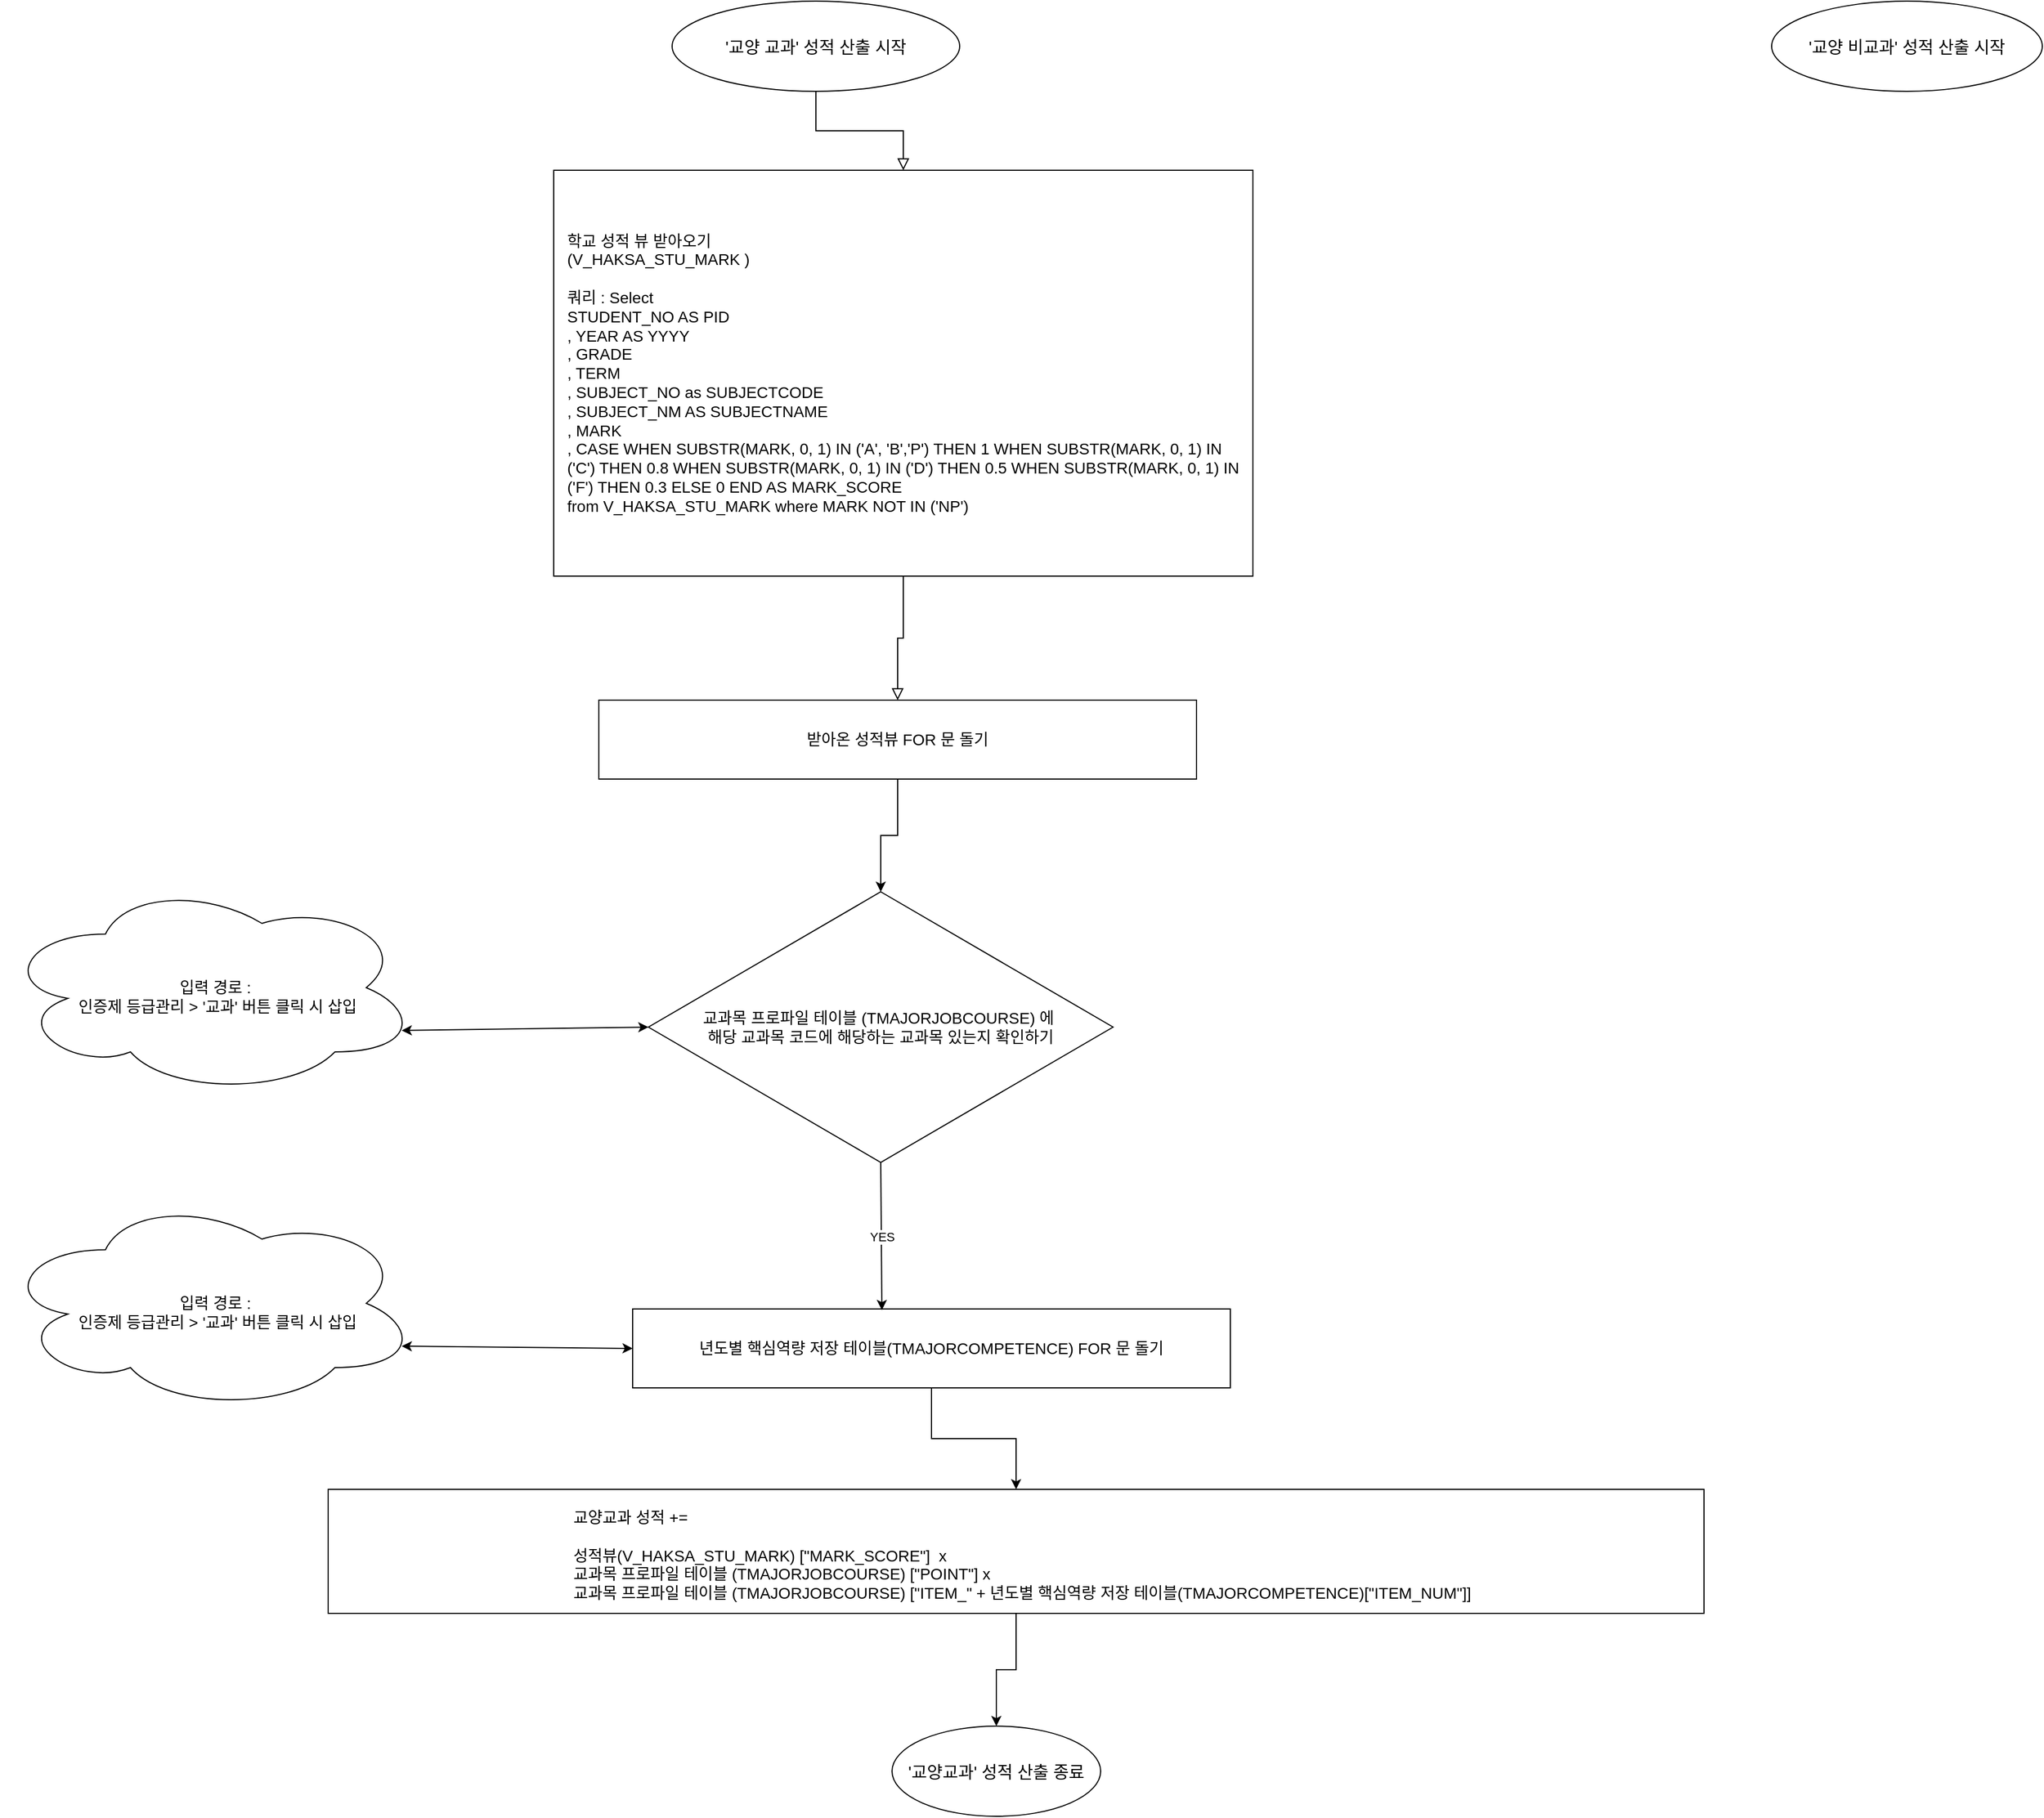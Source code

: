 <mxfile version="24.7.17">
  <diagram id="C5RBs43oDa-KdzZeNtuy" name="Page-1">
    <mxGraphModel dx="2049" dy="1103" grid="1" gridSize="10" guides="1" tooltips="1" connect="1" arrows="1" fold="1" page="1" pageScale="1" pageWidth="827" pageHeight="1169" math="0" shadow="0">
      <root>
        <mxCell id="WIyWlLk6GJQsqaUBKTNV-0" />
        <mxCell id="WIyWlLk6GJQsqaUBKTNV-1" parent="WIyWlLk6GJQsqaUBKTNV-0" />
        <mxCell id="pGIJmbj-0f2mSrclGapS-0" value="" style="rounded=0;html=1;jettySize=auto;orthogonalLoop=1;fontSize=11;endArrow=block;endFill=0;endSize=8;strokeWidth=1;shadow=0;labelBackgroundColor=none;edgeStyle=orthogonalEdgeStyle;exitX=0.5;exitY=1;exitDx=0;exitDy=0;" parent="WIyWlLk6GJQsqaUBKTNV-1" source="pGIJmbj-0f2mSrclGapS-13" target="pGIJmbj-0f2mSrclGapS-18" edge="1">
          <mxGeometry relative="1" as="geometry">
            <mxPoint x="775" y="120" as="sourcePoint" />
            <mxPoint x="740" y="170" as="targetPoint" />
          </mxGeometry>
        </mxCell>
        <mxCell id="pGIJmbj-0f2mSrclGapS-13" value="&#39;교양 교과&#39; 성적 산출 시작" style="ellipse;whiteSpace=wrap;html=1;fontSize=15;" parent="WIyWlLk6GJQsqaUBKTNV-1" vertex="1">
          <mxGeometry x="715" y="30" width="255" height="80" as="geometry" />
        </mxCell>
        <mxCell id="pGIJmbj-0f2mSrclGapS-14" value="&#39;교양교과&#39; 성적 산출 종료" style="ellipse;whiteSpace=wrap;html=1;fontSize=15;" parent="WIyWlLk6GJQsqaUBKTNV-1" vertex="1">
          <mxGeometry x="910" y="1560" width="185" height="80" as="geometry" />
        </mxCell>
        <mxCell id="pGIJmbj-0f2mSrclGapS-15" value="" style="rounded=0;html=1;jettySize=auto;orthogonalLoop=1;fontSize=11;endArrow=block;endFill=0;endSize=8;strokeWidth=1;shadow=0;labelBackgroundColor=none;edgeStyle=orthogonalEdgeStyle;" parent="WIyWlLk6GJQsqaUBKTNV-1" source="pGIJmbj-0f2mSrclGapS-18" target="pGIJmbj-0f2mSrclGapS-19" edge="1">
          <mxGeometry relative="1" as="geometry">
            <mxPoint x="965" y="410" as="sourcePoint" />
            <mxPoint x="980" y="690" as="targetPoint" />
          </mxGeometry>
        </mxCell>
        <mxCell id="pGIJmbj-0f2mSrclGapS-18" value="&lt;span style=&quot;font-size: 14px;&quot;&gt;학교 성적 뷰 받아오기&lt;/span&gt;&lt;div style=&quot;font-size: 14px;&quot;&gt;&lt;div style=&quot;font-size: 14px;&quot;&gt;(V_HAKSA_STU_MARK )&lt;/div&gt;&lt;div style=&quot;font-size: 14px;&quot;&gt;&lt;br style=&quot;font-size: 14px;&quot;&gt;&lt;/div&gt;&lt;div style=&quot;font-size: 14px;&quot;&gt;&lt;div style=&quot;font-size: 14px;&quot;&gt;쿼리 : Select&amp;nbsp;&lt;/div&gt;&lt;div style=&quot;font-size: 14px;&quot;&gt;STUDENT_NO AS PID&lt;/div&gt;&lt;div style=&quot;font-size: 14px;&quot;&gt;, YEAR AS YYYY&lt;/div&gt;&lt;div style=&quot;font-size: 14px;&quot;&gt;, GRADE&lt;/div&gt;&lt;div style=&quot;font-size: 14px;&quot;&gt;, TERM&lt;/div&gt;&lt;div style=&quot;font-size: 14px;&quot;&gt;, SUBJECT_NO as SUBJECTCODE&lt;/div&gt;&lt;div style=&quot;font-size: 14px;&quot;&gt;, SUBJECT_NM AS SUBJECTNAME&lt;/div&gt;&lt;div style=&quot;font-size: 14px;&quot;&gt;, MARK&lt;/div&gt;&lt;div style=&quot;font-size: 14px;&quot;&gt;, CASE WHEN SUBSTR(MARK, 0, 1) IN (&#39;A&#39;, &#39;B&#39;,&#39;P&#39;) THEN 1 WHEN SUBSTR(MARK, 0, 1) IN (&#39;C&#39;) THEN 0.8 WHEN SUBSTR(MARK, 0, 1) IN (&#39;D&#39;) THEN 0.5 WHEN SUBSTR(MARK, 0, 1) IN (&#39;F&#39;) THEN 0.3 ELSE 0 END AS MARK_SCORE&amp;nbsp;&lt;/div&gt;&lt;div style=&quot;font-size: 14px;&quot;&gt;from V_HAKSA_STU_MARK where MARK NOT IN (&#39;NP&#39;)&lt;/div&gt;&lt;/div&gt;&lt;/div&gt;" style="rounded=0;whiteSpace=wrap;html=1;align=left;spacingLeft=10;fontSize=14;" parent="WIyWlLk6GJQsqaUBKTNV-1" vertex="1">
          <mxGeometry x="610" y="180" width="620" height="360" as="geometry" />
        </mxCell>
        <mxCell id="pGIJmbj-0f2mSrclGapS-21" style="edgeStyle=orthogonalEdgeStyle;rounded=0;orthogonalLoop=1;jettySize=auto;html=1;" parent="WIyWlLk6GJQsqaUBKTNV-1" source="pGIJmbj-0f2mSrclGapS-19" target="pGIJmbj-0f2mSrclGapS-20" edge="1">
          <mxGeometry relative="1" as="geometry" />
        </mxCell>
        <mxCell id="pGIJmbj-0f2mSrclGapS-19" value="받아온 성적뷰 FOR 문 돌기" style="rounded=0;whiteSpace=wrap;html=1;fontSize=14;" parent="WIyWlLk6GJQsqaUBKTNV-1" vertex="1">
          <mxGeometry x="650" y="650" width="530" height="70" as="geometry" />
        </mxCell>
        <mxCell id="pGIJmbj-0f2mSrclGapS-20" value="교과목 프로파일 테이블 (TMAJORJOBCOURSE) 에&amp;nbsp;&lt;div style=&quot;font-size: 14px;&quot;&gt;해당 교과목 코드에 해당하는 교과목 있는지 확인하기&lt;/div&gt;" style="rhombus;whiteSpace=wrap;html=1;fontSize=14;" parent="WIyWlLk6GJQsqaUBKTNV-1" vertex="1">
          <mxGeometry x="694" y="820" width="412" height="240" as="geometry" />
        </mxCell>
        <mxCell id="pGIJmbj-0f2mSrclGapS-38" style="edgeStyle=orthogonalEdgeStyle;rounded=0;orthogonalLoop=1;jettySize=auto;html=1;entryX=0.5;entryY=0;entryDx=0;entryDy=0;" parent="WIyWlLk6GJQsqaUBKTNV-1" source="pGIJmbj-0f2mSrclGapS-29" target="pGIJmbj-0f2mSrclGapS-37" edge="1">
          <mxGeometry relative="1" as="geometry" />
        </mxCell>
        <mxCell id="pGIJmbj-0f2mSrclGapS-29" value="년도별 핵심역량 저장 테이블(TMAJORCOMPETENCE) FOR 문 돌기" style="rounded=0;whiteSpace=wrap;html=1;fontSize=14;" parent="WIyWlLk6GJQsqaUBKTNV-1" vertex="1">
          <mxGeometry x="680" y="1190" width="530" height="70" as="geometry" />
        </mxCell>
        <mxCell id="pGIJmbj-0f2mSrclGapS-34" value="" style="endArrow=classic;html=1;rounded=0;exitX=0.5;exitY=1;exitDx=0;exitDy=0;entryX=0.417;entryY=0.014;entryDx=0;entryDy=0;entryPerimeter=0;" parent="WIyWlLk6GJQsqaUBKTNV-1" source="pGIJmbj-0f2mSrclGapS-20" target="pGIJmbj-0f2mSrclGapS-29" edge="1">
          <mxGeometry relative="1" as="geometry">
            <mxPoint x="960" y="990" as="sourcePoint" />
            <mxPoint x="1060" y="990" as="targetPoint" />
          </mxGeometry>
        </mxCell>
        <mxCell id="pGIJmbj-0f2mSrclGapS-35" value="YES" style="edgeLabel;resizable=0;html=1;;align=center;verticalAlign=middle;" parent="pGIJmbj-0f2mSrclGapS-34" connectable="0" vertex="1">
          <mxGeometry relative="1" as="geometry" />
        </mxCell>
        <mxCell id="pGIJmbj-0f2mSrclGapS-39" style="edgeStyle=orthogonalEdgeStyle;rounded=0;orthogonalLoop=1;jettySize=auto;html=1;" parent="WIyWlLk6GJQsqaUBKTNV-1" source="pGIJmbj-0f2mSrclGapS-37" target="pGIJmbj-0f2mSrclGapS-14" edge="1">
          <mxGeometry relative="1" as="geometry" />
        </mxCell>
        <mxCell id="pGIJmbj-0f2mSrclGapS-37" value="&lt;div style=&quot;text-align: left; font-size: 14px;&quot;&gt;&lt;span style=&quot;background-color: initial; font-size: 14px;&quot;&gt;&lt;br style=&quot;font-size: 14px;&quot;&gt;&lt;/span&gt;&lt;/div&gt;&lt;div style=&quot;text-align: left; font-size: 14px;&quot;&gt;&lt;span style=&quot;background-color: initial; font-size: 14px;&quot;&gt;교양교과 성적 +=&amp;nbsp;&lt;/span&gt;&lt;/div&gt;&lt;div style=&quot;text-align: left; font-size: 14px;&quot;&gt;&lt;span style=&quot;background-color: initial; font-size: 14px;&quot;&gt;&lt;br style=&quot;font-size: 14px;&quot;&gt;&lt;/span&gt;&lt;/div&gt;&lt;div style=&quot;text-align: left; font-size: 14px;&quot;&gt;&lt;span style=&quot;background-color: initial; font-size: 14px;&quot;&gt;성적뷰(&lt;/span&gt;&lt;span style=&quot;background-color: initial; text-align: left; font-size: 14px;&quot;&gt;V_HAKSA_STU_MARK) [&quot;&lt;/span&gt;&lt;span style=&quot;background-color: initial; font-size: 14px;&quot;&gt;MARK_SCORE&quot;]&amp;nbsp; x&amp;nbsp;&amp;nbsp;&lt;/span&gt;&lt;/div&gt;&lt;div style=&quot;text-align: left; font-size: 14px;&quot;&gt;&lt;span style=&quot;background-color: initial; text-align: center; font-size: 14px;&quot;&gt;교과목 프로파일 테이블 (TMAJORJOBCOURSE) [&quot;POINT&quot;] x&amp;nbsp;&lt;/span&gt;&lt;/div&gt;&lt;div style=&quot;text-align: left; font-size: 14px;&quot;&gt;&lt;span style=&quot;background-color: initial; text-align: center; font-size: 14px;&quot;&gt;교과목 프로파일 테이블 (TMAJORJOBCOURSE) [&quot;ITEM_&quot; +&amp;nbsp;&lt;/span&gt;&lt;span style=&quot;text-align: center; font-size: 14px;&quot;&gt;년도별 핵심역량 저장 테이블(TMAJORCOMPETENCE)[&quot;ITEM_NUM&quot;&lt;/span&gt;&lt;span style=&quot;background-color: initial; text-align: center; font-size: 14px;&quot;&gt;]]&lt;/span&gt;&lt;/div&gt;" style="rounded=0;whiteSpace=wrap;html=1;spacingLeft=11;spacingBottom=10;fontSize=14;" parent="WIyWlLk6GJQsqaUBKTNV-1" vertex="1">
          <mxGeometry x="410" y="1350" width="1220" height="110" as="geometry" />
        </mxCell>
        <mxCell id="pGIJmbj-0f2mSrclGapS-40" value="&lt;div style=&quot;font-size: 14px;&quot;&gt;&lt;br style=&quot;font-size: 14px;&quot;&gt;&lt;/div&gt;&lt;div style=&quot;font-size: 14px;&quot;&gt;입력 경로 :&amp;nbsp;&lt;/div&gt;&lt;div style=&quot;font-size: 14px;&quot;&gt;인증제 등급관리 &amp;gt; &#39;교과&#39; 버튼 클릭 시 삽입&lt;br style=&quot;font-size: 14px;&quot;&gt;&lt;/div&gt;" style="ellipse;shape=cloud;whiteSpace=wrap;html=1;fontSize=14;spacingLeft=14;" parent="WIyWlLk6GJQsqaUBKTNV-1" vertex="1">
          <mxGeometry x="120" y="810" width="370" height="190" as="geometry" />
        </mxCell>
        <mxCell id="pGIJmbj-0f2mSrclGapS-43" value="&lt;div style=&quot;font-size: 14px;&quot;&gt;&lt;br style=&quot;font-size: 14px;&quot;&gt;&lt;/div&gt;&lt;div style=&quot;font-size: 14px;&quot;&gt;입력 경로 :&amp;nbsp;&lt;/div&gt;&lt;div style=&quot;font-size: 14px;&quot;&gt;인증제 등급관리 &amp;gt; &#39;교과&#39; 버튼 클릭 시 삽입&lt;br style=&quot;font-size: 14px;&quot;&gt;&lt;/div&gt;" style="ellipse;shape=cloud;whiteSpace=wrap;html=1;fontSize=14;spacingLeft=14;" parent="WIyWlLk6GJQsqaUBKTNV-1" vertex="1">
          <mxGeometry x="120" y="1090" width="370" height="190" as="geometry" />
        </mxCell>
        <mxCell id="pGIJmbj-0f2mSrclGapS-45" value="" style="endArrow=classic;startArrow=classic;html=1;rounded=0;entryX=0;entryY=0.5;entryDx=0;entryDy=0;exitX=0.96;exitY=0.7;exitDx=0;exitDy=0;exitPerimeter=0;" parent="WIyWlLk6GJQsqaUBKTNV-1" source="pGIJmbj-0f2mSrclGapS-40" target="pGIJmbj-0f2mSrclGapS-20" edge="1">
          <mxGeometry width="50" height="50" relative="1" as="geometry">
            <mxPoint x="790" y="1210" as="sourcePoint" />
            <mxPoint x="840" y="1160" as="targetPoint" />
          </mxGeometry>
        </mxCell>
        <mxCell id="pGIJmbj-0f2mSrclGapS-46" value="" style="endArrow=classic;startArrow=classic;html=1;rounded=0;entryX=0;entryY=0.5;entryDx=0;entryDy=0;exitX=0.96;exitY=0.7;exitDx=0;exitDy=0;exitPerimeter=0;" parent="WIyWlLk6GJQsqaUBKTNV-1" source="pGIJmbj-0f2mSrclGapS-43" target="pGIJmbj-0f2mSrclGapS-29" edge="1">
          <mxGeometry width="50" height="50" relative="1" as="geometry">
            <mxPoint x="473" y="1060" as="sourcePoint" />
            <mxPoint x="660" y="1130" as="targetPoint" />
          </mxGeometry>
        </mxCell>
        <mxCell id="TI4pqq-0Ur0KhcYKkDTI-0" value="&#39;교양 비교과&#39; 성적 산출 시작" style="ellipse;whiteSpace=wrap;html=1;fontSize=15;" vertex="1" parent="WIyWlLk6GJQsqaUBKTNV-1">
          <mxGeometry x="1690" y="30" width="240" height="80" as="geometry" />
        </mxCell>
      </root>
    </mxGraphModel>
  </diagram>
</mxfile>
